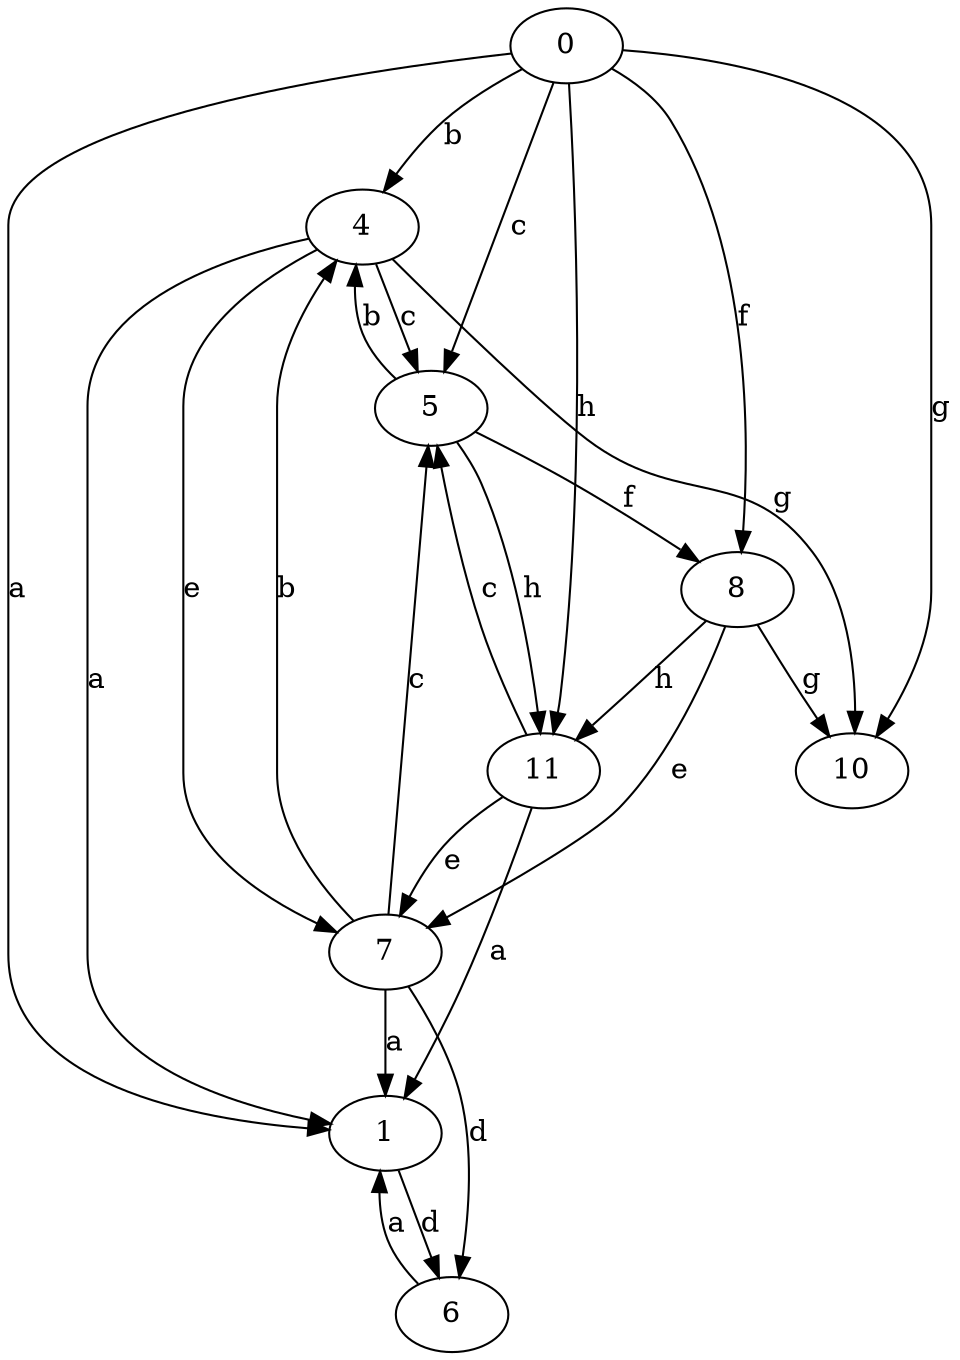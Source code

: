 strict digraph  {
0;
1;
4;
5;
6;
7;
8;
10;
11;
0 -> 1  [label=a];
0 -> 4  [label=b];
0 -> 5  [label=c];
0 -> 8  [label=f];
0 -> 10  [label=g];
0 -> 11  [label=h];
1 -> 6  [label=d];
4 -> 1  [label=a];
4 -> 5  [label=c];
4 -> 7  [label=e];
4 -> 10  [label=g];
5 -> 4  [label=b];
5 -> 8  [label=f];
5 -> 11  [label=h];
6 -> 1  [label=a];
7 -> 1  [label=a];
7 -> 4  [label=b];
7 -> 5  [label=c];
7 -> 6  [label=d];
8 -> 7  [label=e];
8 -> 10  [label=g];
8 -> 11  [label=h];
11 -> 1  [label=a];
11 -> 5  [label=c];
11 -> 7  [label=e];
}
